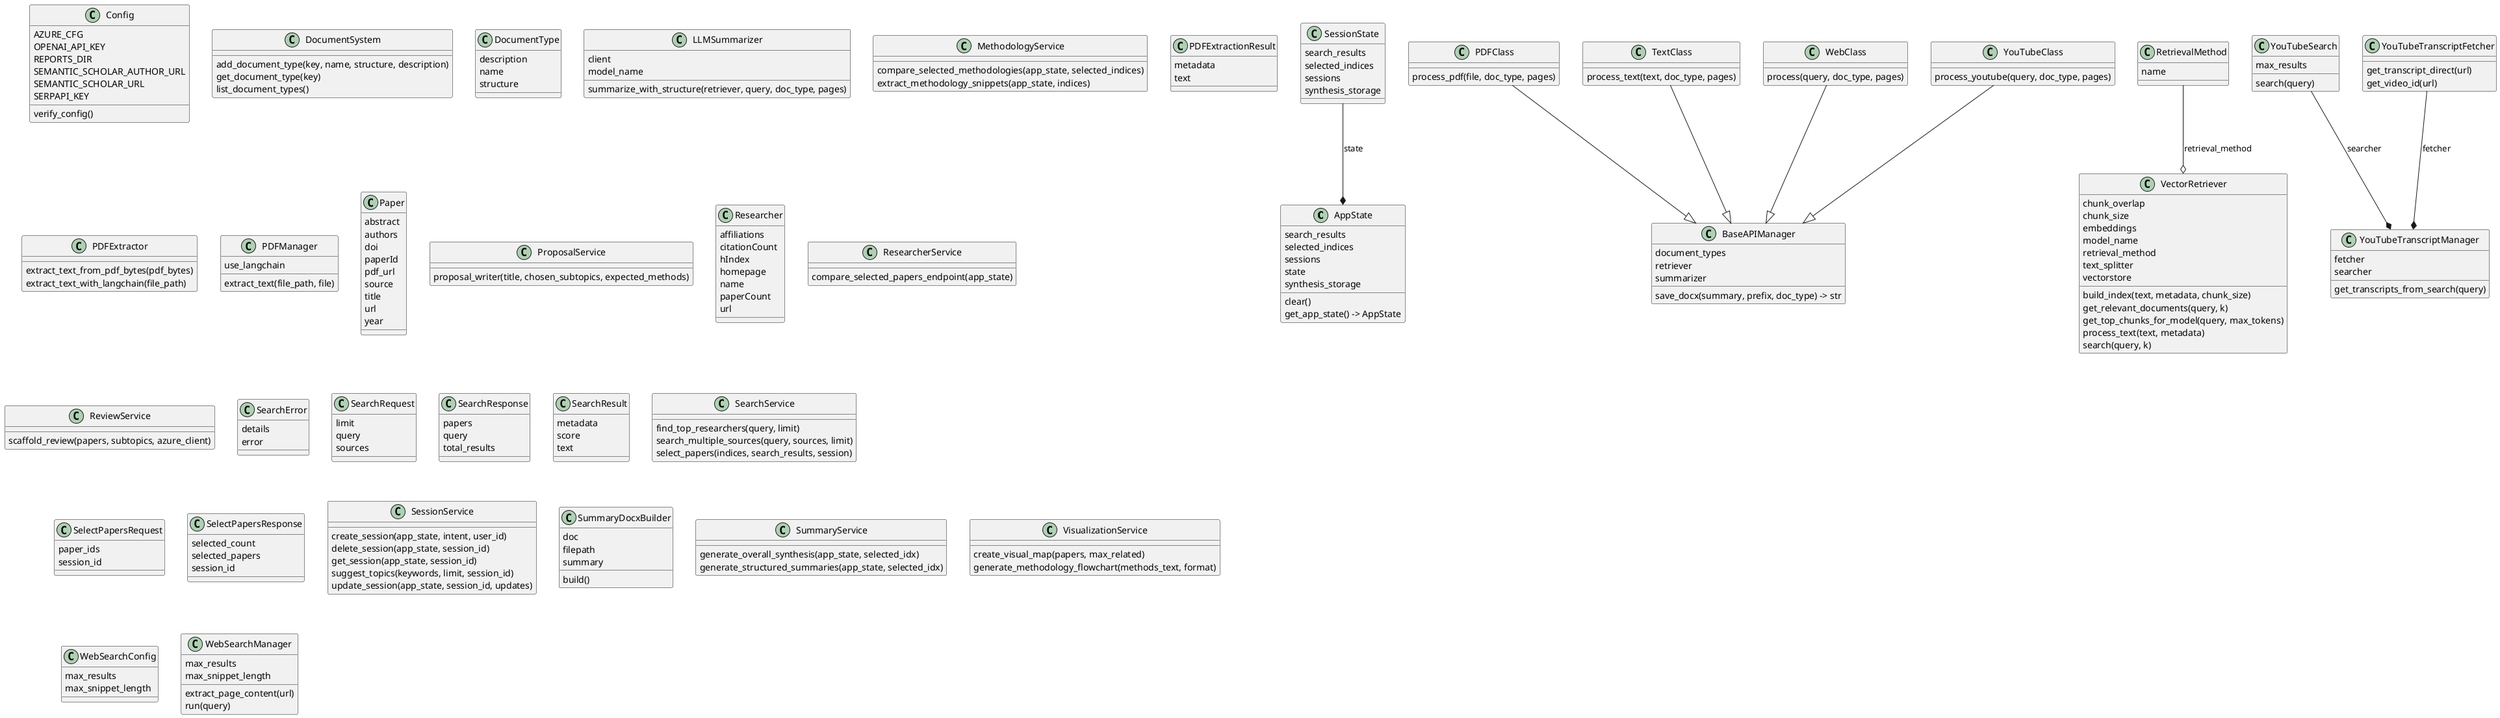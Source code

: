 @startuml classes_SearchAnalyzer
set namespaceSeparator none

'===================
' Classes
'===================
class "AppState" as SearchAnalyzer_app_state_AppState {
  search_results
  selected_indices
  sessions
  state
  synthesis_storage
  clear()
  get_app_state() -> AppState
}

class "BaseAPIManager" as SearchAnalyzer_services_base_manager_BaseAPIManager {
  document_types
  retriever
  summarizer
  save_docx(summary, prefix, doc_type) -> str
}

class "Config" as SearchAnalyzer_config_Config {
  AZURE_CFG
  OPENAI_API_KEY
  REPORTS_DIR
  SEMANTIC_SCHOLAR_AUTHOR_URL
  SEMANTIC_SCHOLAR_URL
  SERPAPI_KEY
  verify_config()
}

class "DocumentSystem" as SearchAnalyzer_document_system_DocumentSystem {
  add_document_type(key, name, structure, description)
  get_document_type(key)
  list_document_types()
}

class "DocumentType" as SearchAnalyzer_document_system_DocumentType {
  description
  name
  structure
}

class "LLMSummarizer" as SearchAnalyzer_llm_summarizer_LLMSummarizer {
  client
  model_name
  summarize_with_structure(retriever, query, doc_type, pages)
}

class "MethodologyService" as SearchAnalyzer_services_methodology_service_MethodologyService {
  compare_selected_methodologies(app_state, selected_indices)
  extract_methodology_snippets(app_state, indices)
}

class "PDFClass" as SearchAnalyzer_services_pdf_service_PDFClass {
  process_pdf(file, doc_type, pages)
}

class "PDFExtractionResult" as SearchAnalyzer_sources_pdf_loader_PDFExtractionResult {
  metadata
  text
}

class "PDFExtractor" as SearchAnalyzer_sources_pdf_loader_PDFExtractor {
  extract_text_from_pdf_bytes(pdf_bytes)
  extract_text_with_langchain(file_path)
}

class "PDFManager" as SearchAnalyzer_sources_pdf_loader_PDFManager {
  use_langchain
  extract_text(file_path, file)
}

class "Paper" as SearchAnalyzer_services_models_Paper {
  abstract
  authors
  doi
  paperId
  pdf_url
  source
  title
  url
  year
}

class "ProposalService" as SearchAnalyzer_services_proposal_service_ProposalService {
  proposal_writer(title, chosen_subtopics, expected_methods)
}

class "Researcher" as SearchAnalyzer_services_models_Researcher {
  affiliations
  citationCount
  hIndex
  homepage
  name
  paperCount
  url
}

class "ResearcherService" as SearchAnalyzer_services_researcher_service_ResearcherService {
  compare_selected_papers_endpoint(app_state)
}

class "RetrievalMethod" as SearchAnalyzer_sources_retriever_RetrievalMethod {
  name
}

class "ReviewService" as SearchAnalyzer_services_review_service_ReviewService {
  scaffold_review(papers, subtopics, azure_client)
}

class "SearchError" as SearchAnalyzer_services_models_SearchError {
  details
  error
}

class "SearchRequest" as SearchAnalyzer_services_models_SearchRequest {
  limit
  query
  sources
}

class "SearchResponse" as SearchAnalyzer_services_models_SearchResponse {
  papers
  query
  total_results
}

class "SearchResult" as SearchAnalyzer_sources_retriever_SearchResult {
  metadata
  score
  text
}

class "SearchService" as SearchAnalyzer_services_search_service_SearchService {
  find_top_researchers(query, limit)
  search_multiple_sources(query, sources, limit)
  select_papers(indices, search_results, session)
}

class "SelectPapersRequest" as SearchAnalyzer_services_models_SelectPapersRequest {
  paper_ids
  session_id
}

class "SelectPapersResponse" as SearchAnalyzer_services_models_SelectPapersResponse {
  selected_count
  selected_papers
  session_id
}

class "SessionService" as SearchAnalyzer_services_session_service_SessionService {
  create_session(app_state, intent, user_id)
  delete_session(app_state, session_id)
  get_session(app_state, session_id)
  suggest_topics(keywords, limit, session_id)
  update_session(app_state, session_id, updates)
}

class "SessionState" as SearchAnalyzer_app_state_SessionState {
  search_results
  selected_indices
  sessions
  synthesis_storage
}

class "SummaryDocxBuilder" as SearchAnalyzer_docx_generator_SummaryDocxBuilder {
  doc
  filepath
  summary
  build()
}

class "SummaryService" as SearchAnalyzer_services_summary_service_SummaryService {
  generate_overall_synthesis(app_state, selected_idx)
  generate_structured_summaries(app_state, selected_idx)
}

class "TextClass" as SearchAnalyzer_services_text_service_TextClass {
  process_text(text, doc_type, pages)
}

class "VectorRetriever" as SearchAnalyzer_sources_retriever_VectorRetriever {
  chunk_overlap
  chunk_size
  embeddings
  model_name
  retrieval_method
  text_splitter
  vectorstore
  build_index(text, metadata, chunk_size)
  get_relevant_documents(query, k)
  get_top_chunks_for_model(query, max_tokens)
  process_text(text, metadata)
  search(query, k)
}

class "VisualizationService" as SearchAnalyzer_services_visualization_service_VisualizationService {
  create_visual_map(papers, max_related)
  generate_methodology_flowchart(methods_text, format)
}

class "WebClass" as SearchAnalyzer_services_web_service_WebClass {
  process(query, doc_type, pages)
}

class "WebSearchConfig" as SearchAnalyzer_sources_web_search_WebSearchConfig {
  max_results
  max_snippet_length
}

class "WebSearchManager" as SearchAnalyzer_sources_web_search_WebSearchManager {
  max_results
  max_snippet_length
  extract_page_content(url)
  run(query)
}

class "YouTubeClass" as SearchAnalyzer_services_youtube_service_YouTubeClass {
  process_youtube(query, doc_type, pages)
}

class "YouTubeSearch" as SearchAnalyzer_sources_video_transcript_YouTubeSearch {
  max_results
  search(query)
}

class "YouTubeTranscriptFetcher" as SearchAnalyzer_sources_video_transcript_YouTubeTranscriptFetcher {
  get_transcript_direct(url)
  get_video_id(url)
}

class "YouTubeTranscriptManager" as SearchAnalyzer_sources_video_transcript_YouTubeTranscriptManager {
  fetcher
  searcher
  get_transcripts_from_search(query)
}

'===================
' Relationships
'===================
SearchAnalyzer_services_pdf_service_PDFClass --|> SearchAnalyzer_services_base_manager_BaseAPIManager
SearchAnalyzer_services_text_service_TextClass --|> SearchAnalyzer_services_base_manager_BaseAPIManager
SearchAnalyzer_services_web_service_WebClass --|> SearchAnalyzer_services_base_manager_BaseAPIManager
SearchAnalyzer_services_youtube_service_YouTubeClass --|> SearchAnalyzer_services_base_manager_BaseAPIManager

SearchAnalyzer_app_state_SessionState --* SearchAnalyzer_app_state_AppState : state
SearchAnalyzer_sources_video_transcript_YouTubeSearch --* SearchAnalyzer_sources_video_transcript_YouTubeTranscriptManager : searcher
SearchAnalyzer_sources_video_transcript_YouTubeTranscriptFetcher --* SearchAnalyzer_sources_video_transcript_YouTubeTranscriptManager : fetcher
SearchAnalyzer_sources_retriever_RetrievalMethod --o SearchAnalyzer_sources_retriever_VectorRetriever : retrieval_method

@enduml

